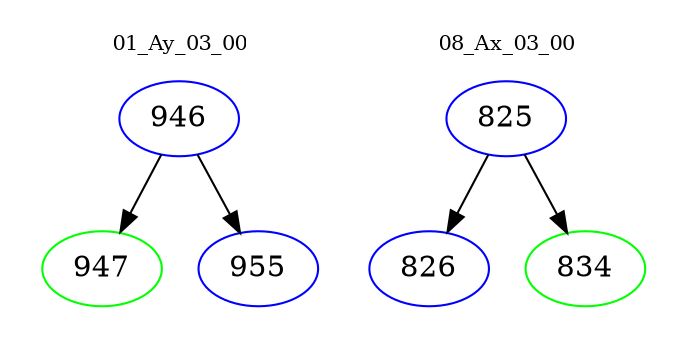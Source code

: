 digraph{
subgraph cluster_0 {
color = white
label = "01_Ay_03_00";
fontsize=10;
T0_946 [label="946", color="blue"]
T0_946 -> T0_947 [color="black"]
T0_947 [label="947", color="green"]
T0_946 -> T0_955 [color="black"]
T0_955 [label="955", color="blue"]
}
subgraph cluster_1 {
color = white
label = "08_Ax_03_00";
fontsize=10;
T1_825 [label="825", color="blue"]
T1_825 -> T1_826 [color="black"]
T1_826 [label="826", color="blue"]
T1_825 -> T1_834 [color="black"]
T1_834 [label="834", color="green"]
}
}

